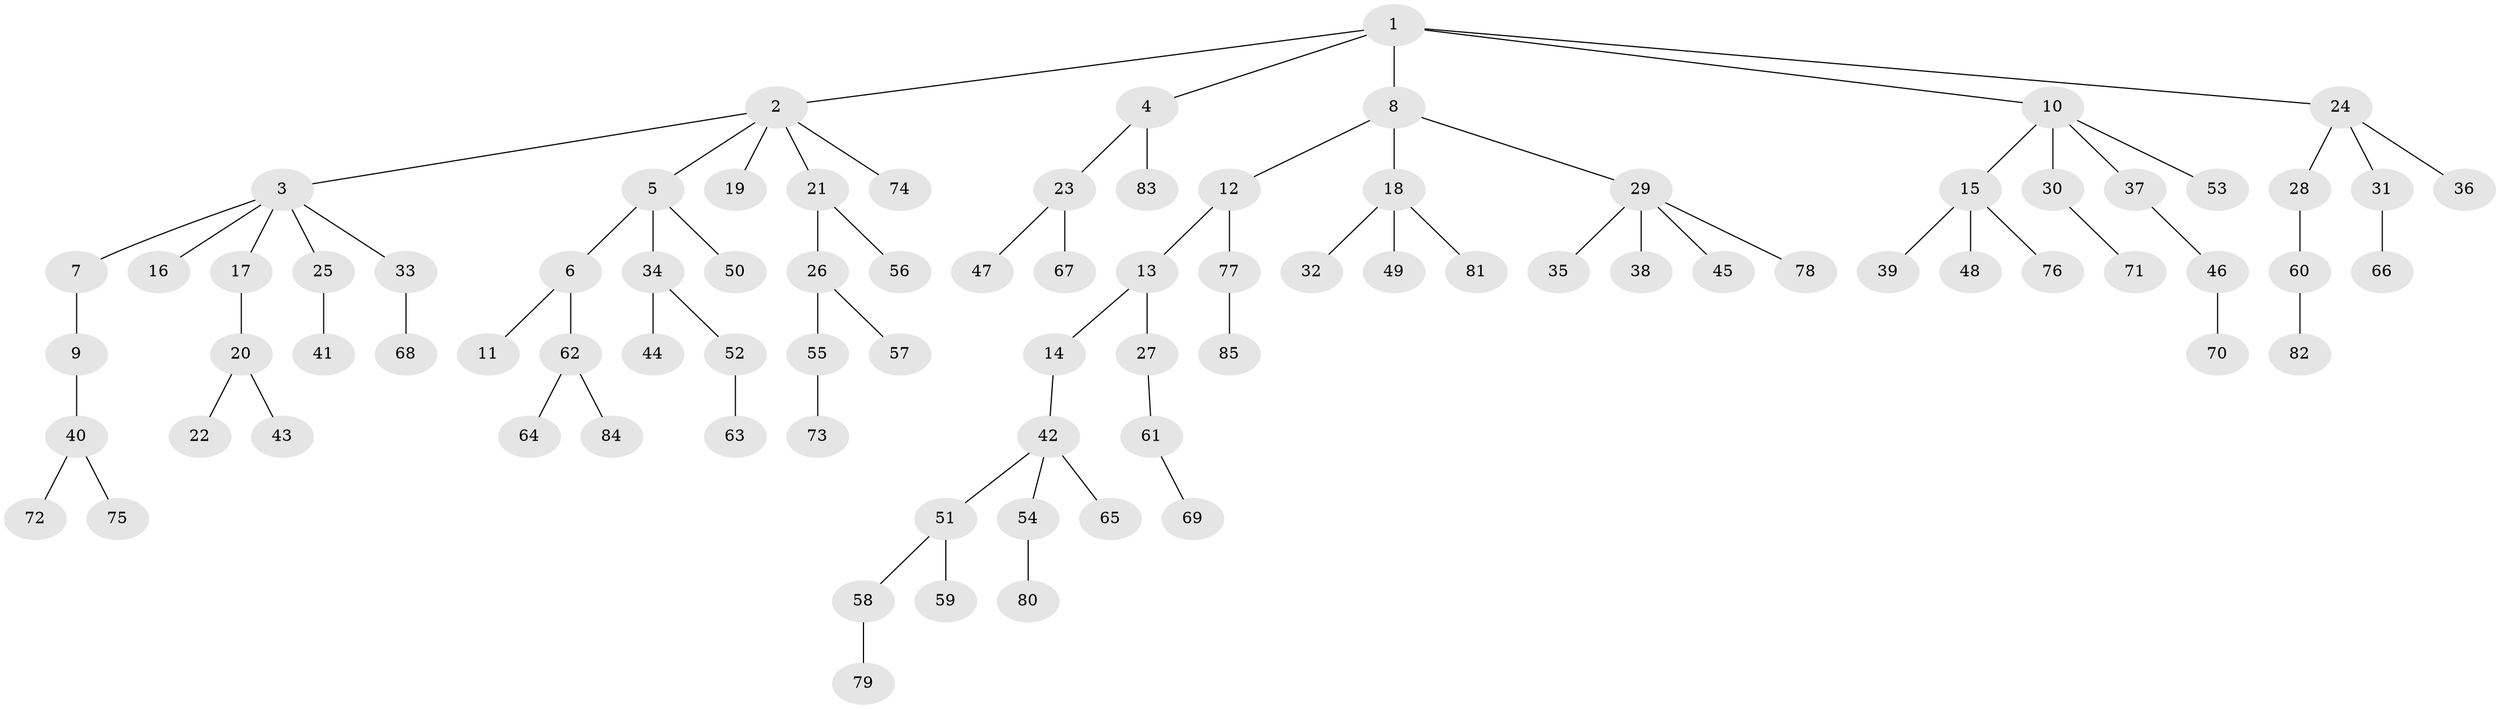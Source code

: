 // coarse degree distribution, {9: 0.023809523809523808, 5: 0.047619047619047616, 3: 0.11904761904761904, 1: 0.5714285714285714, 2: 0.21428571428571427, 6: 0.023809523809523808}
// Generated by graph-tools (version 1.1) at 2025/19/03/04/25 18:19:26]
// undirected, 85 vertices, 84 edges
graph export_dot {
graph [start="1"]
  node [color=gray90,style=filled];
  1;
  2;
  3;
  4;
  5;
  6;
  7;
  8;
  9;
  10;
  11;
  12;
  13;
  14;
  15;
  16;
  17;
  18;
  19;
  20;
  21;
  22;
  23;
  24;
  25;
  26;
  27;
  28;
  29;
  30;
  31;
  32;
  33;
  34;
  35;
  36;
  37;
  38;
  39;
  40;
  41;
  42;
  43;
  44;
  45;
  46;
  47;
  48;
  49;
  50;
  51;
  52;
  53;
  54;
  55;
  56;
  57;
  58;
  59;
  60;
  61;
  62;
  63;
  64;
  65;
  66;
  67;
  68;
  69;
  70;
  71;
  72;
  73;
  74;
  75;
  76;
  77;
  78;
  79;
  80;
  81;
  82;
  83;
  84;
  85;
  1 -- 2;
  1 -- 4;
  1 -- 8;
  1 -- 10;
  1 -- 24;
  2 -- 3;
  2 -- 5;
  2 -- 19;
  2 -- 21;
  2 -- 74;
  3 -- 7;
  3 -- 16;
  3 -- 17;
  3 -- 25;
  3 -- 33;
  4 -- 23;
  4 -- 83;
  5 -- 6;
  5 -- 34;
  5 -- 50;
  6 -- 11;
  6 -- 62;
  7 -- 9;
  8 -- 12;
  8 -- 18;
  8 -- 29;
  9 -- 40;
  10 -- 15;
  10 -- 30;
  10 -- 37;
  10 -- 53;
  12 -- 13;
  12 -- 77;
  13 -- 14;
  13 -- 27;
  14 -- 42;
  15 -- 39;
  15 -- 48;
  15 -- 76;
  17 -- 20;
  18 -- 32;
  18 -- 49;
  18 -- 81;
  20 -- 22;
  20 -- 43;
  21 -- 26;
  21 -- 56;
  23 -- 47;
  23 -- 67;
  24 -- 28;
  24 -- 31;
  24 -- 36;
  25 -- 41;
  26 -- 55;
  26 -- 57;
  27 -- 61;
  28 -- 60;
  29 -- 35;
  29 -- 38;
  29 -- 45;
  29 -- 78;
  30 -- 71;
  31 -- 66;
  33 -- 68;
  34 -- 44;
  34 -- 52;
  37 -- 46;
  40 -- 72;
  40 -- 75;
  42 -- 51;
  42 -- 54;
  42 -- 65;
  46 -- 70;
  51 -- 58;
  51 -- 59;
  52 -- 63;
  54 -- 80;
  55 -- 73;
  58 -- 79;
  60 -- 82;
  61 -- 69;
  62 -- 64;
  62 -- 84;
  77 -- 85;
}
